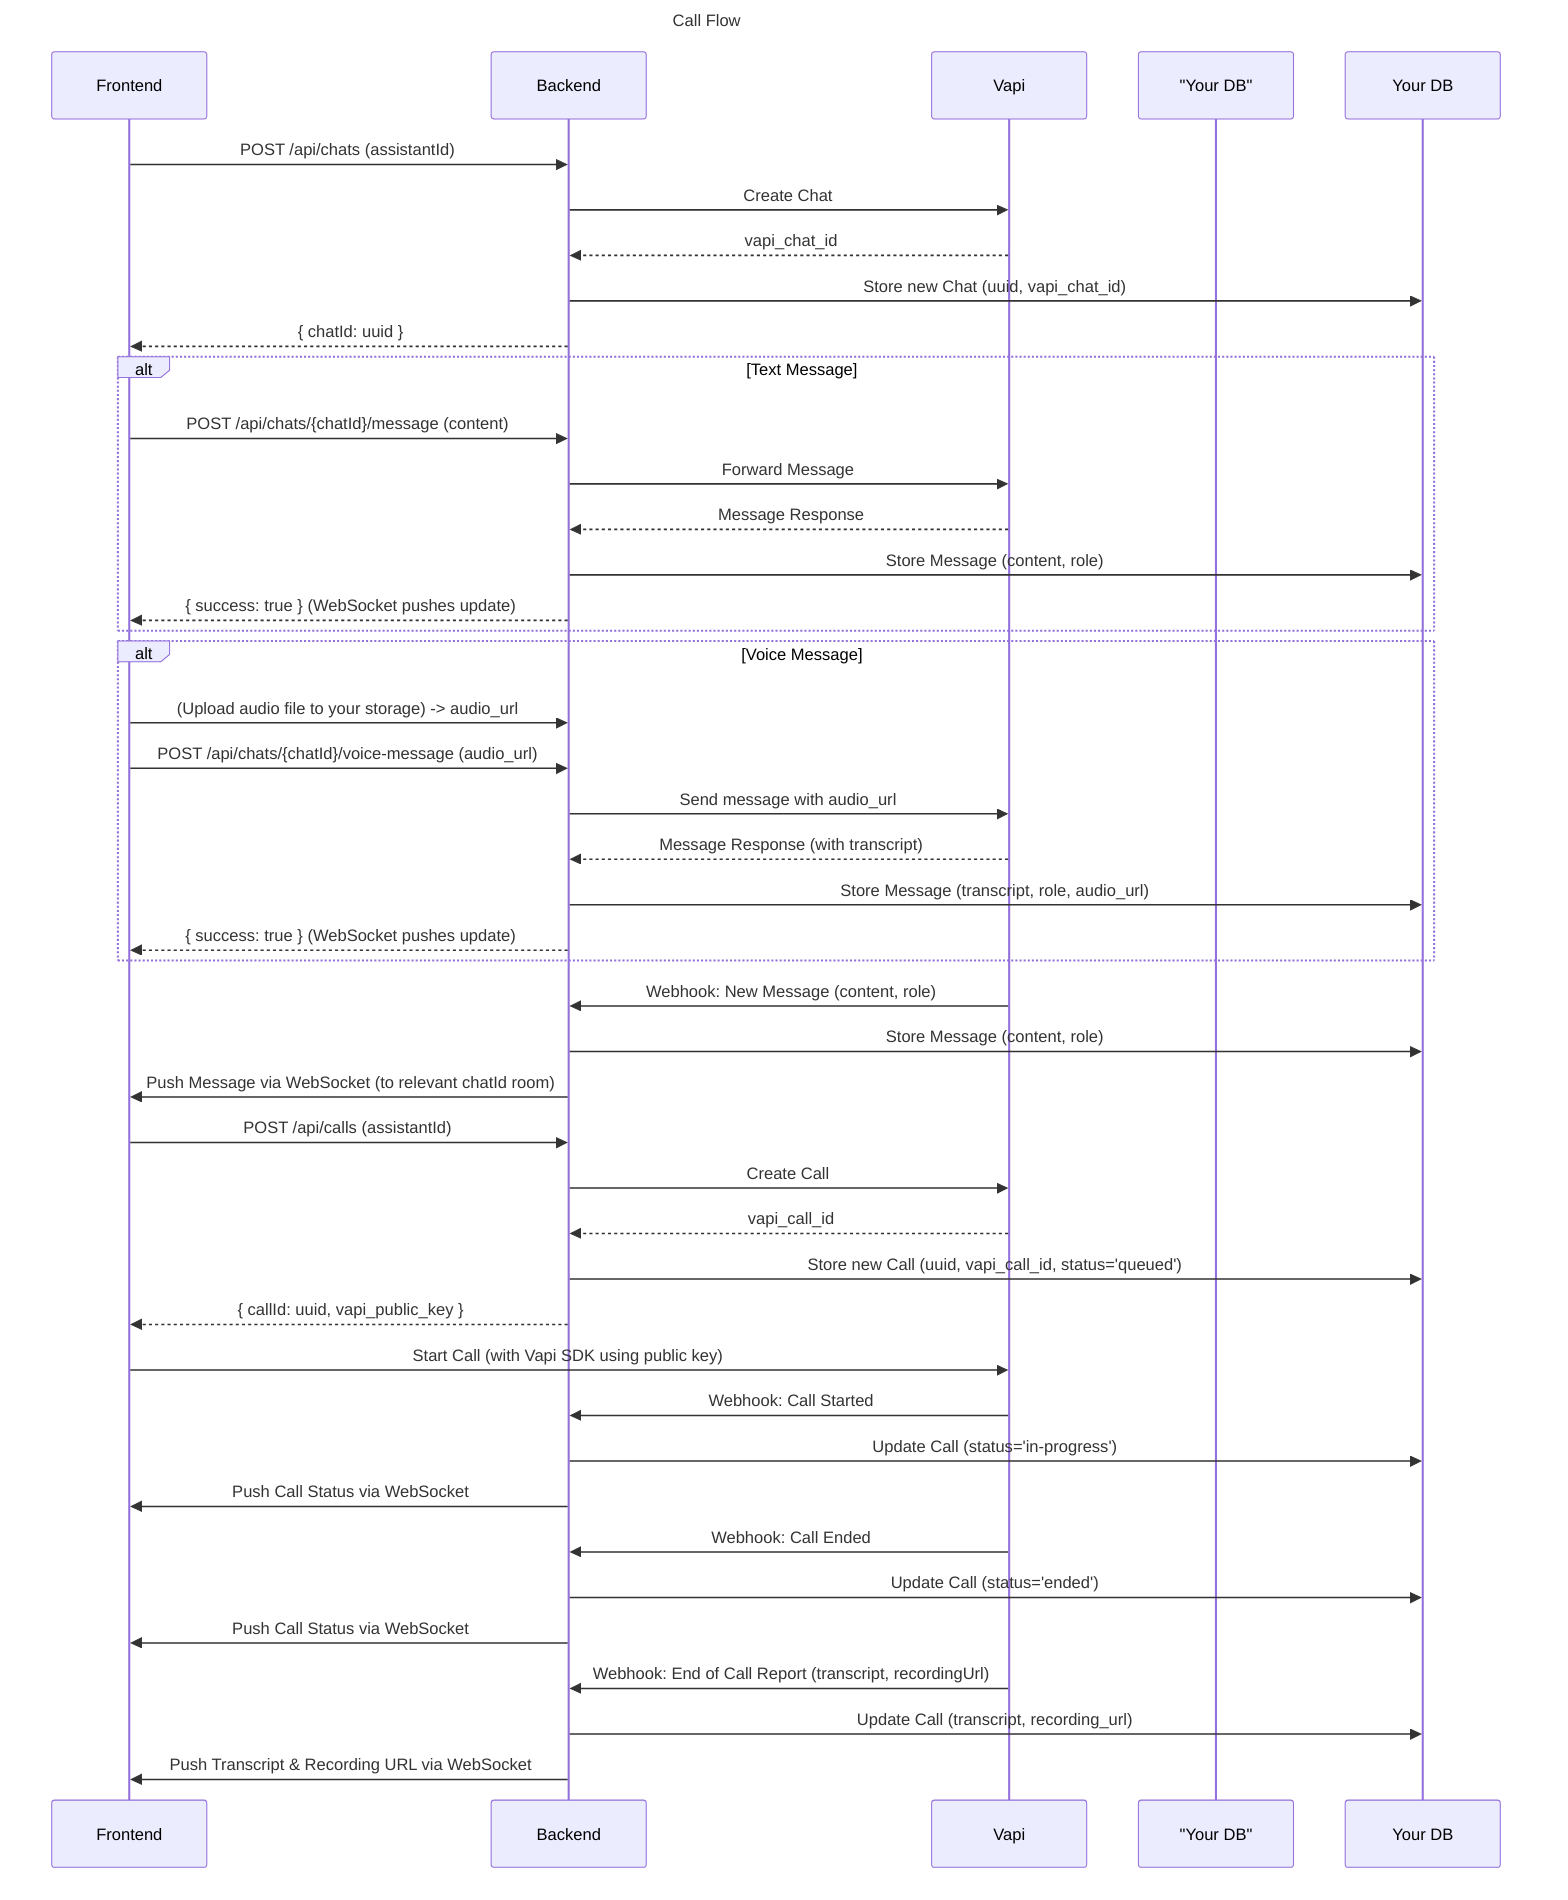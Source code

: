 sequenceDiagram
    participant Frontend
    participant Backend
    participant Vapi
    participant "Your DB"

    title Chat Flow

    Frontend->>Backend: POST /api/chats (assistantId)
    Backend->>Vapi: Create Chat
    Vapi-->>Backend: vapi_chat_id
    Backend->>Your DB: Store new Chat (uuid, vapi_chat_id)
    Backend-->>Frontend: { chatId: uuid }

    alt Text Message
        Frontend->>Backend: POST /api/chats/{chatId}/message (content)
        Backend->>Vapi: Forward Message
        Vapi-->>Backend: Message Response
        Backend->>Your DB: Store Message (content, role)
        Backend-->>Frontend: { success: true } (WebSocket pushes update)
    end

    alt Voice Message
        Frontend->>Backend: (Upload audio file to your storage) -> audio_url
        Frontend->>Backend: POST /api/chats/{chatId}/voice-message (audio_url)
        Backend->>Vapi: Send message with audio_url
        Vapi-->>Backend: Message Response (with transcript)
        Backend->>Your DB: Store Message (transcript, role, audio_url)
        Backend-->>Frontend: { success: true } (WebSocket pushes update)
    end

    Vapi->>Backend: Webhook: New Message (content, role)
    Backend->>Your DB: Store Message (content, role)
    Backend->>Frontend: Push Message via WebSocket (to relevant chatId room)

    title Call Flow

    Frontend->>Backend: POST /api/calls (assistantId)
    Backend->>Vapi: Create Call
    Vapi-->>Backend: vapi_call_id
    Backend->>Your DB: Store new Call (uuid, vapi_call_id, status='queued')
    Backend-->>Frontend: { callId: uuid, vapi_public_key }

    Frontend->>Vapi: Start Call (with Vapi SDK using public key)
    
    Vapi->>Backend: Webhook: Call Started
    Backend->>Your DB: Update Call (status='in-progress')
    Backend->>Frontend: Push Call Status via WebSocket

    Vapi->>Backend: Webhook: Call Ended
    Backend->>Your DB: Update Call (status='ended')
    Backend->>Frontend: Push Call Status via WebSocket

    Vapi->>Backend: Webhook: End of Call Report (transcript, recordingUrl)
    Backend->>Your DB: Update Call (transcript, recording_url)
    Backend->>Frontend: Push Transcript & Recording URL via WebSocket